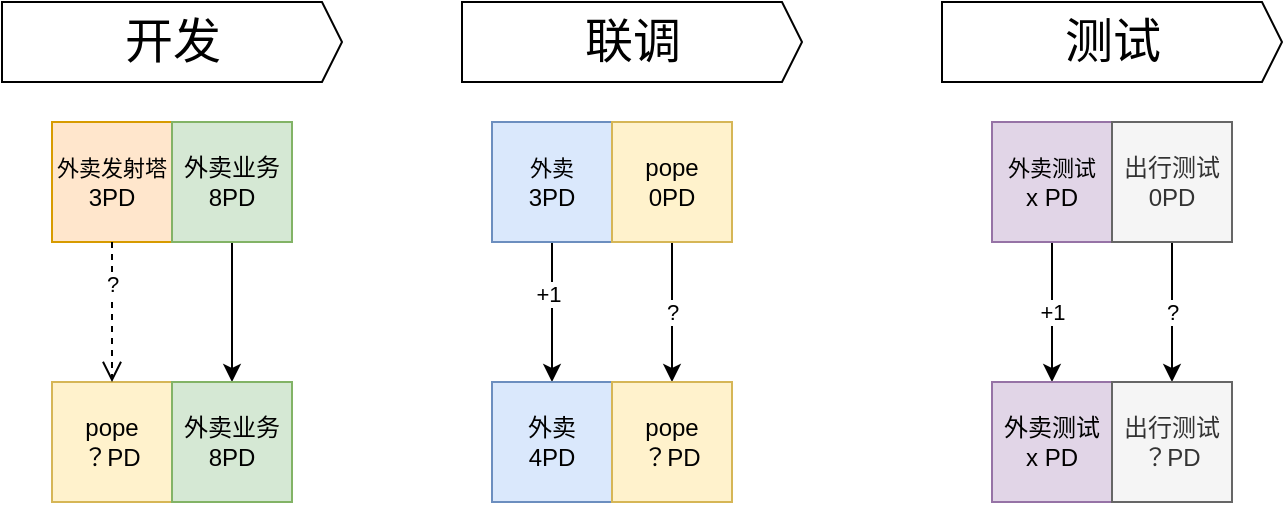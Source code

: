 <mxfile version="24.6.5" type="github">
  <diagram name="第 1 页" id="NbEJrI5KomBqmraoZi17">
    <mxGraphModel dx="1722" dy="959" grid="1" gridSize="10" guides="1" tooltips="1" connect="1" arrows="1" fold="1" page="1" pageScale="1" pageWidth="827" pageHeight="1169" math="0" shadow="0">
      <root>
        <mxCell id="0" />
        <mxCell id="1" parent="0" />
        <UserObject label="&lt;font style=&quot;font-size: 11px;&quot;&gt;外卖发射塔&lt;/font&gt;&lt;div&gt;3PD&lt;/div&gt;" link="&lt;meta charset=&quot;utf-8&quot;&gt;&lt;span data-copy-origin=&quot;https://cooper.didichuxing.com&quot; data-docs-delta=&quot;[[20,&amp;quot;sf需求上线&amp;quot;],[20,&amp;quot;\n&amp;quot;,&amp;quot;24:\&amp;quot;ai1h\&amp;quot;|direction:\&amp;quot;ltr\&amp;quot;|list-id:\&amp;quot;4Zau\&amp;quot;|ordered:\&amp;quot;decimal\&amp;quot;&amp;quot;]]&quot;&gt;&lt;li style=&quot;margin-bottom: 0pt;margin-top: 0pt;font-size: 11pt;color: #494949;line-height: 1.7;list-style-type: decimal;&quot; class=&quot;&quot;&gt;&lt;span style=&quot;&quot; class=&quot;ql-author-10000076594&quot;&gt;sf需求上线&lt;/span&gt;&lt;/li&gt;&lt;/span&gt;" id="qmLPbNxaMk1lzUSsa9j6-1">
          <mxCell style="rounded=0;whiteSpace=wrap;html=1;fillColor=#ffe6cc;strokeColor=#d79b00;" parent="1" vertex="1">
            <mxGeometry x="75" y="200" width="60" height="60" as="geometry" />
          </mxCell>
        </UserObject>
        <mxCell id="eWX9BFk82h0hZ_cZ0Vs2-4" value="&lt;font style=&quot;font-size: 24px;&quot;&gt;开发&lt;/font&gt;" style="html=1;shadow=0;dashed=0;align=center;verticalAlign=middle;shape=mxgraph.arrows2.arrow;dy=0;dx=10;notch=0;" vertex="1" parent="1">
          <mxGeometry x="50" y="140" width="170" height="40" as="geometry" />
        </mxCell>
        <mxCell id="eWX9BFk82h0hZ_cZ0Vs2-5" value="&lt;font style=&quot;font-size: 24px;&quot;&gt;联调&lt;/font&gt;" style="html=1;shadow=0;dashed=0;align=center;verticalAlign=middle;shape=mxgraph.arrows2.arrow;dy=0;dx=10;notch=0;" vertex="1" parent="1">
          <mxGeometry x="280" y="140" width="170" height="40" as="geometry" />
        </mxCell>
        <mxCell id="eWX9BFk82h0hZ_cZ0Vs2-6" value="&lt;span style=&quot;font-size: 24px;&quot;&gt;测试&lt;/span&gt;" style="html=1;shadow=0;dashed=0;align=center;verticalAlign=middle;shape=mxgraph.arrows2.arrow;dy=0;dx=10;notch=0;" vertex="1" parent="1">
          <mxGeometry x="520" y="140" width="170" height="40" as="geometry" />
        </mxCell>
        <mxCell id="eWX9BFk82h0hZ_cZ0Vs2-30" style="edgeStyle=elbowEdgeStyle;rounded=0;orthogonalLoop=1;jettySize=auto;html=1;exitX=0.5;exitY=1;exitDx=0;exitDy=0;entryX=0.5;entryY=0;entryDx=0;entryDy=0;" edge="1" parent="1" source="eWX9BFk82h0hZ_cZ0Vs2-7" target="eWX9BFk82h0hZ_cZ0Vs2-9">
          <mxGeometry relative="1" as="geometry" />
        </mxCell>
        <UserObject label="外卖业务&lt;div&gt;8PD&lt;/div&gt;" link="&lt;meta charset=&quot;utf-8&quot;&gt;&lt;span data-copy-origin=&quot;https://cooper.didichuxing.com&quot; data-docs-delta=&quot;[[20,&amp;quot;sf需求上线&amp;quot;],[20,&amp;quot;\n&amp;quot;,&amp;quot;24:\&amp;quot;ai1h\&amp;quot;|direction:\&amp;quot;ltr\&amp;quot;|list-id:\&amp;quot;4Zau\&amp;quot;|ordered:\&amp;quot;decimal\&amp;quot;&amp;quot;]]&quot;&gt;&lt;li style=&quot;margin-bottom: 0pt;margin-top: 0pt;font-size: 11pt;color: #494949;line-height: 1.7;list-style-type: decimal;&quot; class=&quot;&quot;&gt;&lt;span style=&quot;&quot; class=&quot;ql-author-10000076594&quot;&gt;sf需求上线&lt;/span&gt;&lt;/li&gt;&lt;/span&gt;" id="eWX9BFk82h0hZ_cZ0Vs2-7">
          <mxCell style="rounded=0;whiteSpace=wrap;html=1;fillColor=#d5e8d4;strokeColor=#82b366;" vertex="1" parent="1">
            <mxGeometry x="135" y="200" width="60" height="60" as="geometry" />
          </mxCell>
        </UserObject>
        <UserObject label="pope&lt;div&gt;？PD&lt;/div&gt;" link="&lt;meta charset=&quot;utf-8&quot;&gt;&lt;span data-copy-origin=&quot;https://cooper.didichuxing.com&quot; data-docs-delta=&quot;[[20,&amp;quot;sf需求上线&amp;quot;],[20,&amp;quot;\n&amp;quot;,&amp;quot;24:\&amp;quot;ai1h\&amp;quot;|direction:\&amp;quot;ltr\&amp;quot;|list-id:\&amp;quot;4Zau\&amp;quot;|ordered:\&amp;quot;decimal\&amp;quot;&amp;quot;]]&quot;&gt;&lt;li style=&quot;margin-bottom: 0pt;margin-top: 0pt;font-size: 11pt;color: #494949;line-height: 1.7;list-style-type: decimal;&quot; class=&quot;&quot;&gt;&lt;span style=&quot;&quot; class=&quot;ql-author-10000076594&quot;&gt;sf需求上线&lt;/span&gt;&lt;/li&gt;&lt;/span&gt;" id="eWX9BFk82h0hZ_cZ0Vs2-8">
          <mxCell style="rounded=0;whiteSpace=wrap;html=1;fillColor=#fff2cc;strokeColor=#d6b656;" vertex="1" parent="1">
            <mxGeometry x="75" y="330" width="60" height="60" as="geometry" />
          </mxCell>
        </UserObject>
        <UserObject label="外卖业务&lt;div&gt;8PD&lt;/div&gt;" link="&lt;meta charset=&quot;utf-8&quot;&gt;&lt;span data-copy-origin=&quot;https://cooper.didichuxing.com&quot; data-docs-delta=&quot;[[20,&amp;quot;sf需求上线&amp;quot;],[20,&amp;quot;\n&amp;quot;,&amp;quot;24:\&amp;quot;ai1h\&amp;quot;|direction:\&amp;quot;ltr\&amp;quot;|list-id:\&amp;quot;4Zau\&amp;quot;|ordered:\&amp;quot;decimal\&amp;quot;&amp;quot;]]&quot;&gt;&lt;li style=&quot;margin-bottom: 0pt;margin-top: 0pt;font-size: 11pt;color: #494949;line-height: 1.7;list-style-type: decimal;&quot; class=&quot;&quot;&gt;&lt;span style=&quot;&quot; class=&quot;ql-author-10000076594&quot;&gt;sf需求上线&lt;/span&gt;&lt;/li&gt;&lt;/span&gt;" id="eWX9BFk82h0hZ_cZ0Vs2-9">
          <mxCell style="rounded=0;whiteSpace=wrap;html=1;fillColor=#d5e8d4;strokeColor=#82b366;" vertex="1" parent="1">
            <mxGeometry x="135" y="330" width="60" height="60" as="geometry" />
          </mxCell>
        </UserObject>
        <mxCell id="eWX9BFk82h0hZ_cZ0Vs2-31" style="edgeStyle=elbowEdgeStyle;rounded=0;orthogonalLoop=1;jettySize=auto;html=1;exitX=0.5;exitY=1;exitDx=0;exitDy=0;entryX=0.5;entryY=0;entryDx=0;entryDy=0;" edge="1" parent="1" source="eWX9BFk82h0hZ_cZ0Vs2-15" target="eWX9BFk82h0hZ_cZ0Vs2-18">
          <mxGeometry relative="1" as="geometry" />
        </mxCell>
        <mxCell id="eWX9BFk82h0hZ_cZ0Vs2-35" value="+1" style="edgeLabel;html=1;align=center;verticalAlign=middle;resizable=0;points=[];" vertex="1" connectable="0" parent="eWX9BFk82h0hZ_cZ0Vs2-31">
          <mxGeometry x="-0.267" y="-2" relative="1" as="geometry">
            <mxPoint as="offset" />
          </mxGeometry>
        </mxCell>
        <UserObject label="&lt;div&gt;&lt;font style=&quot;font-size: 11px;&quot;&gt;外卖&lt;/font&gt;&lt;/div&gt;&lt;div&gt;3PD&lt;/div&gt;" link="&lt;meta charset=&quot;utf-8&quot;&gt;&lt;span data-copy-origin=&quot;https://cooper.didichuxing.com&quot; data-docs-delta=&quot;[[20,&amp;quot;sf需求上线&amp;quot;],[20,&amp;quot;\n&amp;quot;,&amp;quot;24:\&amp;quot;ai1h\&amp;quot;|direction:\&amp;quot;ltr\&amp;quot;|list-id:\&amp;quot;4Zau\&amp;quot;|ordered:\&amp;quot;decimal\&amp;quot;&amp;quot;]]&quot;&gt;&lt;li style=&quot;margin-bottom: 0pt;margin-top: 0pt;font-size: 11pt;color: #494949;line-height: 1.7;list-style-type: decimal;&quot; class=&quot;&quot;&gt;&lt;span style=&quot;&quot; class=&quot;ql-author-10000076594&quot;&gt;sf需求上线&lt;/span&gt;&lt;/li&gt;&lt;/span&gt;" id="eWX9BFk82h0hZ_cZ0Vs2-15">
          <mxCell style="rounded=0;whiteSpace=wrap;html=1;fillColor=#dae8fc;strokeColor=#6c8ebf;" vertex="1" parent="1">
            <mxGeometry x="295" y="200" width="60" height="60" as="geometry" />
          </mxCell>
        </UserObject>
        <mxCell id="eWX9BFk82h0hZ_cZ0Vs2-32" value="?" style="edgeStyle=elbowEdgeStyle;rounded=0;orthogonalLoop=1;jettySize=auto;html=1;exitX=0.5;exitY=1;exitDx=0;exitDy=0;entryX=0.5;entryY=0;entryDx=0;entryDy=0;elbow=vertical;" edge="1" parent="1" source="eWX9BFk82h0hZ_cZ0Vs2-17" target="eWX9BFk82h0hZ_cZ0Vs2-19">
          <mxGeometry relative="1" as="geometry" />
        </mxCell>
        <UserObject label="pope&lt;div&gt;0PD&lt;/div&gt;" link="&lt;meta charset=&quot;utf-8&quot;&gt;&lt;span data-copy-origin=&quot;https://cooper.didichuxing.com&quot; data-docs-delta=&quot;[[20,&amp;quot;sf需求上线&amp;quot;],[20,&amp;quot;\n&amp;quot;,&amp;quot;24:\&amp;quot;ai1h\&amp;quot;|direction:\&amp;quot;ltr\&amp;quot;|list-id:\&amp;quot;4Zau\&amp;quot;|ordered:\&amp;quot;decimal\&amp;quot;&amp;quot;]]&quot;&gt;&lt;li style=&quot;margin-bottom: 0pt;margin-top: 0pt;font-size: 11pt;color: #494949;line-height: 1.7;list-style-type: decimal;&quot; class=&quot;&quot;&gt;&lt;span style=&quot;&quot; class=&quot;ql-author-10000076594&quot;&gt;sf需求上线&lt;/span&gt;&lt;/li&gt;&lt;/span&gt;" id="eWX9BFk82h0hZ_cZ0Vs2-17">
          <mxCell style="rounded=0;whiteSpace=wrap;html=1;fillColor=#fff2cc;strokeColor=#d6b656;" vertex="1" parent="1">
            <mxGeometry x="355" y="200" width="60" height="60" as="geometry" />
          </mxCell>
        </UserObject>
        <UserObject label="外卖&lt;div&gt;4PD&lt;/div&gt;" link="&lt;meta charset=&quot;utf-8&quot;&gt;&lt;span data-copy-origin=&quot;https://cooper.didichuxing.com&quot; data-docs-delta=&quot;[[20,&amp;quot;sf需求上线&amp;quot;],[20,&amp;quot;\n&amp;quot;,&amp;quot;24:\&amp;quot;ai1h\&amp;quot;|direction:\&amp;quot;ltr\&amp;quot;|list-id:\&amp;quot;4Zau\&amp;quot;|ordered:\&amp;quot;decimal\&amp;quot;&amp;quot;]]&quot;&gt;&lt;li style=&quot;margin-bottom: 0pt;margin-top: 0pt;font-size: 11pt;color: #494949;line-height: 1.7;list-style-type: decimal;&quot; class=&quot;&quot;&gt;&lt;span style=&quot;&quot; class=&quot;ql-author-10000076594&quot;&gt;sf需求上线&lt;/span&gt;&lt;/li&gt;&lt;/span&gt;" id="eWX9BFk82h0hZ_cZ0Vs2-18">
          <mxCell style="rounded=0;whiteSpace=wrap;html=1;fillColor=#dae8fc;strokeColor=#6c8ebf;" vertex="1" parent="1">
            <mxGeometry x="295" y="330" width="60" height="60" as="geometry" />
          </mxCell>
        </UserObject>
        <UserObject label="pope&lt;div&gt;？PD&lt;/div&gt;" link="&lt;meta charset=&quot;utf-8&quot;&gt;&lt;span data-copy-origin=&quot;https://cooper.didichuxing.com&quot; data-docs-delta=&quot;[[20,&amp;quot;sf需求上线&amp;quot;],[20,&amp;quot;\n&amp;quot;,&amp;quot;24:\&amp;quot;ai1h\&amp;quot;|direction:\&amp;quot;ltr\&amp;quot;|list-id:\&amp;quot;4Zau\&amp;quot;|ordered:\&amp;quot;decimal\&amp;quot;&amp;quot;]]&quot;&gt;&lt;li style=&quot;margin-bottom: 0pt;margin-top: 0pt;font-size: 11pt;color: #494949;line-height: 1.7;list-style-type: decimal;&quot; class=&quot;&quot;&gt;&lt;span style=&quot;&quot; class=&quot;ql-author-10000076594&quot;&gt;sf需求上线&lt;/span&gt;&lt;/li&gt;&lt;/span&gt;" id="eWX9BFk82h0hZ_cZ0Vs2-19">
          <mxCell style="rounded=0;whiteSpace=wrap;html=1;fillColor=#fff2cc;strokeColor=#d6b656;" vertex="1" parent="1">
            <mxGeometry x="355" y="330" width="60" height="60" as="geometry" />
          </mxCell>
        </UserObject>
        <mxCell id="eWX9BFk82h0hZ_cZ0Vs2-33" value="+1" style="edgeStyle=elbowEdgeStyle;rounded=0;orthogonalLoop=1;jettySize=auto;html=1;exitX=0.5;exitY=1;exitDx=0;exitDy=0;entryX=0.5;entryY=0;entryDx=0;entryDy=0;elbow=vertical;" edge="1" parent="1" source="eWX9BFk82h0hZ_cZ0Vs2-22" target="eWX9BFk82h0hZ_cZ0Vs2-25">
          <mxGeometry x="-0.009" relative="1" as="geometry">
            <mxPoint as="offset" />
          </mxGeometry>
        </mxCell>
        <mxCell id="eWX9BFk82h0hZ_cZ0Vs2-36" value="&lt;span style=&quot;color: rgba(0, 0, 0, 0); font-family: monospace; font-size: 0px; text-align: start; background-color: rgb(251, 251, 251);&quot;&gt;%3CmxGraphModel%3E%3Croot%3E%3CmxCell%20id%3D%220%22%2F%3E%3CmxCell%20id%3D%221%22%20parent%3D%220%22%2F%3E%3CmxCell%20id%3D%222%22%20value%3D%22%2B1%22%20style%3D%22edgeLabel%3Bhtml%3D1%3Balign%3Dcenter%3BverticalAlign%3Dmiddle%3Bresizable%3D0%3Bpoints%3D%5B%5D%3B%22%20vertex%3D%221%22%20connectable%3D%220%22%20parent%3D%221%22%3E%3CmxGeometry%20x%3D%22518%22%20y%3D%22281.667%22%20as%3D%22geometry%22%2F%3E%3C%2FmxCell%3E%3C%2Froot%3E%3C%2FmxGraphModel%3&lt;/span&gt;" style="edgeLabel;html=1;align=center;verticalAlign=middle;resizable=0;points=[];" vertex="1" connectable="0" parent="eWX9BFk82h0hZ_cZ0Vs2-33">
          <mxGeometry x="-0.361" y="1" relative="1" as="geometry">
            <mxPoint as="offset" />
          </mxGeometry>
        </mxCell>
        <UserObject label="&lt;div&gt;&lt;font style=&quot;font-size: 11px;&quot;&gt;外卖测试&lt;/font&gt;&lt;/div&gt;&lt;div&gt;x PD&lt;/div&gt;" link="&lt;meta charset=&quot;utf-8&quot;&gt;&lt;span data-copy-origin=&quot;https://cooper.didichuxing.com&quot; data-docs-delta=&quot;[[20,&amp;quot;sf需求上线&amp;quot;],[20,&amp;quot;\n&amp;quot;,&amp;quot;24:\&amp;quot;ai1h\&amp;quot;|direction:\&amp;quot;ltr\&amp;quot;|list-id:\&amp;quot;4Zau\&amp;quot;|ordered:\&amp;quot;decimal\&amp;quot;&amp;quot;]]&quot;&gt;&lt;li style=&quot;margin-bottom: 0pt;margin-top: 0pt;font-size: 11pt;color: #494949;line-height: 1.7;list-style-type: decimal;&quot; class=&quot;&quot;&gt;&lt;span style=&quot;&quot; class=&quot;ql-author-10000076594&quot;&gt;sf需求上线&lt;/span&gt;&lt;/li&gt;&lt;/span&gt;" id="eWX9BFk82h0hZ_cZ0Vs2-22">
          <mxCell style="rounded=0;whiteSpace=wrap;html=1;fillColor=#e1d5e7;strokeColor=#9673a6;" vertex="1" parent="1">
            <mxGeometry x="545" y="200" width="60" height="60" as="geometry" />
          </mxCell>
        </UserObject>
        <mxCell id="eWX9BFk82h0hZ_cZ0Vs2-34" value="?" style="edgeStyle=elbowEdgeStyle;rounded=0;orthogonalLoop=1;jettySize=auto;html=1;exitX=0.5;exitY=1;exitDx=0;exitDy=0;entryX=0.5;entryY=0;entryDx=0;entryDy=0;elbow=vertical;" edge="1" parent="1" source="eWX9BFk82h0hZ_cZ0Vs2-24" target="eWX9BFk82h0hZ_cZ0Vs2-26">
          <mxGeometry relative="1" as="geometry" />
        </mxCell>
        <UserObject label="出行测试&lt;div&gt;0PD&lt;/div&gt;" link="&lt;meta charset=&quot;utf-8&quot;&gt;&lt;span data-copy-origin=&quot;https://cooper.didichuxing.com&quot; data-docs-delta=&quot;[[20,&amp;quot;sf需求上线&amp;quot;],[20,&amp;quot;\n&amp;quot;,&amp;quot;24:\&amp;quot;ai1h\&amp;quot;|direction:\&amp;quot;ltr\&amp;quot;|list-id:\&amp;quot;4Zau\&amp;quot;|ordered:\&amp;quot;decimal\&amp;quot;&amp;quot;]]&quot;&gt;&lt;li style=&quot;margin-bottom: 0pt;margin-top: 0pt;font-size: 11pt;color: #494949;line-height: 1.7;list-style-type: decimal;&quot; class=&quot;&quot;&gt;&lt;span style=&quot;&quot; class=&quot;ql-author-10000076594&quot;&gt;sf需求上线&lt;/span&gt;&lt;/li&gt;&lt;/span&gt;" id="eWX9BFk82h0hZ_cZ0Vs2-24">
          <mxCell style="rounded=0;whiteSpace=wrap;html=1;fillColor=#f5f5f5;strokeColor=#666666;fontColor=#333333;" vertex="1" parent="1">
            <mxGeometry x="605" y="200" width="60" height="60" as="geometry" />
          </mxCell>
        </UserObject>
        <UserObject label="外卖测试&lt;div&gt;x PD&lt;/div&gt;" link="&lt;meta charset=&quot;utf-8&quot;&gt;&lt;span data-copy-origin=&quot;https://cooper.didichuxing.com&quot; data-docs-delta=&quot;[[20,&amp;quot;sf需求上线&amp;quot;],[20,&amp;quot;\n&amp;quot;,&amp;quot;24:\&amp;quot;ai1h\&amp;quot;|direction:\&amp;quot;ltr\&amp;quot;|list-id:\&amp;quot;4Zau\&amp;quot;|ordered:\&amp;quot;decimal\&amp;quot;&amp;quot;]]&quot;&gt;&lt;li style=&quot;margin-bottom: 0pt;margin-top: 0pt;font-size: 11pt;color: #494949;line-height: 1.7;list-style-type: decimal;&quot; class=&quot;&quot;&gt;&lt;span style=&quot;&quot; class=&quot;ql-author-10000076594&quot;&gt;sf需求上线&lt;/span&gt;&lt;/li&gt;&lt;/span&gt;" id="eWX9BFk82h0hZ_cZ0Vs2-25">
          <mxCell style="rounded=0;whiteSpace=wrap;html=1;fillColor=#e1d5e7;strokeColor=#9673a6;" vertex="1" parent="1">
            <mxGeometry x="545" y="330" width="60" height="60" as="geometry" />
          </mxCell>
        </UserObject>
        <UserObject label="出行测试&lt;div&gt;？PD&lt;/div&gt;" link="&lt;meta charset=&quot;utf-8&quot;&gt;&lt;span data-copy-origin=&quot;https://cooper.didichuxing.com&quot; data-docs-delta=&quot;[[20,&amp;quot;sf需求上线&amp;quot;],[20,&amp;quot;\n&amp;quot;,&amp;quot;24:\&amp;quot;ai1h\&amp;quot;|direction:\&amp;quot;ltr\&amp;quot;|list-id:\&amp;quot;4Zau\&amp;quot;|ordered:\&amp;quot;decimal\&amp;quot;&amp;quot;]]&quot;&gt;&lt;li style=&quot;margin-bottom: 0pt;margin-top: 0pt;font-size: 11pt;color: #494949;line-height: 1.7;list-style-type: decimal;&quot; class=&quot;&quot;&gt;&lt;span style=&quot;&quot; class=&quot;ql-author-10000076594&quot;&gt;sf需求上线&lt;/span&gt;&lt;/li&gt;&lt;/span&gt;" id="eWX9BFk82h0hZ_cZ0Vs2-26">
          <mxCell style="rounded=0;whiteSpace=wrap;html=1;fillColor=#f5f5f5;strokeColor=#666666;fontColor=#333333;" vertex="1" parent="1">
            <mxGeometry x="605" y="330" width="60" height="60" as="geometry" />
          </mxCell>
        </UserObject>
        <mxCell id="eWX9BFk82h0hZ_cZ0Vs2-29" value="?" style="html=1;verticalAlign=bottom;endArrow=open;dashed=1;endSize=8;curved=0;rounded=0;exitX=0.5;exitY=1;exitDx=0;exitDy=0;" edge="1" parent="1" source="qmLPbNxaMk1lzUSsa9j6-1">
          <mxGeometry x="-0.143" relative="1" as="geometry">
            <mxPoint x="105.0" y="295" as="sourcePoint" />
            <mxPoint x="105" y="330" as="targetPoint" />
            <mxPoint as="offset" />
          </mxGeometry>
        </mxCell>
      </root>
    </mxGraphModel>
  </diagram>
</mxfile>
